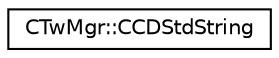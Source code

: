 digraph "Graphical Class Hierarchy"
{
  edge [fontname="Helvetica",fontsize="10",labelfontname="Helvetica",labelfontsize="10"];
  node [fontname="Helvetica",fontsize="10",shape=record];
  rankdir="LR";
  Node1 [label="CTwMgr::CCDStdString",height=0.2,width=0.4,color="black", fillcolor="white", style="filled",URL="$struct_c_tw_mgr_1_1_c_c_d_std_string.html"];
}
